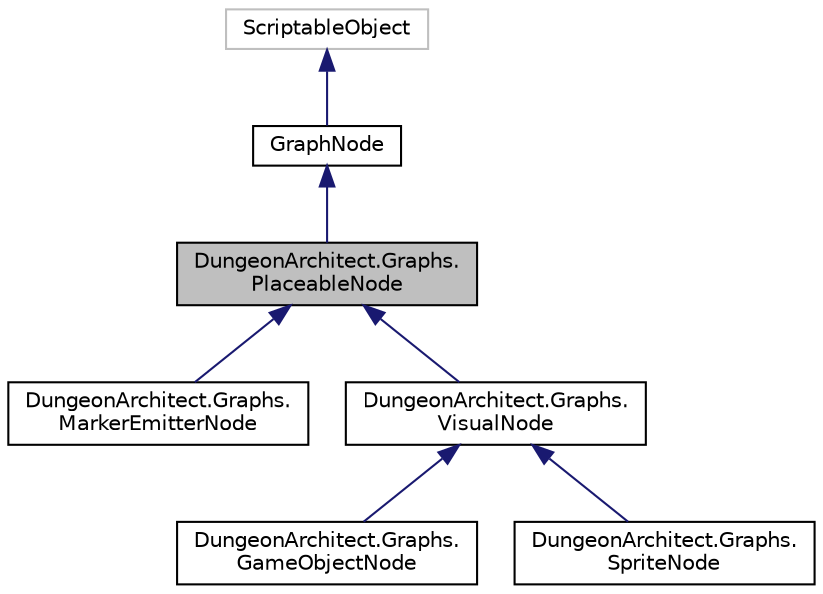 digraph "DungeonArchitect.Graphs.PlaceableNode"
{
  edge [fontname="Helvetica",fontsize="10",labelfontname="Helvetica",labelfontsize="10"];
  node [fontname="Helvetica",fontsize="10",shape=record];
  Node1 [label="DungeonArchitect.Graphs.\lPlaceableNode",height=0.2,width=0.4,color="black", fillcolor="grey75", style="filled", fontcolor="black"];
  Node2 -> Node1 [dir="back",color="midnightblue",fontsize="10",style="solid",fontname="Helvetica"];
  Node2 [label="GraphNode",height=0.2,width=0.4,color="black", fillcolor="white", style="filled",URL="$class_dungeon_architect_1_1_graphs_1_1_graph_node.html",tooltip="Represents a graph node in the theme graph. This is the base class for all graph nodes ..."];
  Node3 -> Node2 [dir="back",color="midnightblue",fontsize="10",style="solid",fontname="Helvetica"];
  Node3 [label="ScriptableObject",height=0.2,width=0.4,color="grey75", fillcolor="white", style="filled"];
  Node1 -> Node4 [dir="back",color="midnightblue",fontsize="10",style="solid",fontname="Helvetica"];
  Node4 [label="DungeonArchitect.Graphs.\lMarkerEmitterNode",height=0.2,width=0.4,color="black", fillcolor="white", style="filled",URL="$class_dungeon_architect_1_1_graphs_1_1_marker_emitter_node.html"];
  Node1 -> Node5 [dir="back",color="midnightblue",fontsize="10",style="solid",fontname="Helvetica"];
  Node5 [label="DungeonArchitect.Graphs.\lVisualNode",height=0.2,width=0.4,color="black", fillcolor="white", style="filled",URL="$class_dungeon_architect_1_1_graphs_1_1_visual_node.html"];
  Node5 -> Node6 [dir="back",color="midnightblue",fontsize="10",style="solid",fontname="Helvetica"];
  Node6 [label="DungeonArchitect.Graphs.\lGameObjectNode",height=0.2,width=0.4,color="black", fillcolor="white", style="filled",URL="$class_dungeon_architect_1_1_graphs_1_1_game_object_node.html"];
  Node5 -> Node7 [dir="back",color="midnightblue",fontsize="10",style="solid",fontname="Helvetica"];
  Node7 [label="DungeonArchitect.Graphs.\lSpriteNode",height=0.2,width=0.4,color="black", fillcolor="white", style="filled",URL="$class_dungeon_architect_1_1_graphs_1_1_sprite_node.html"];
}
